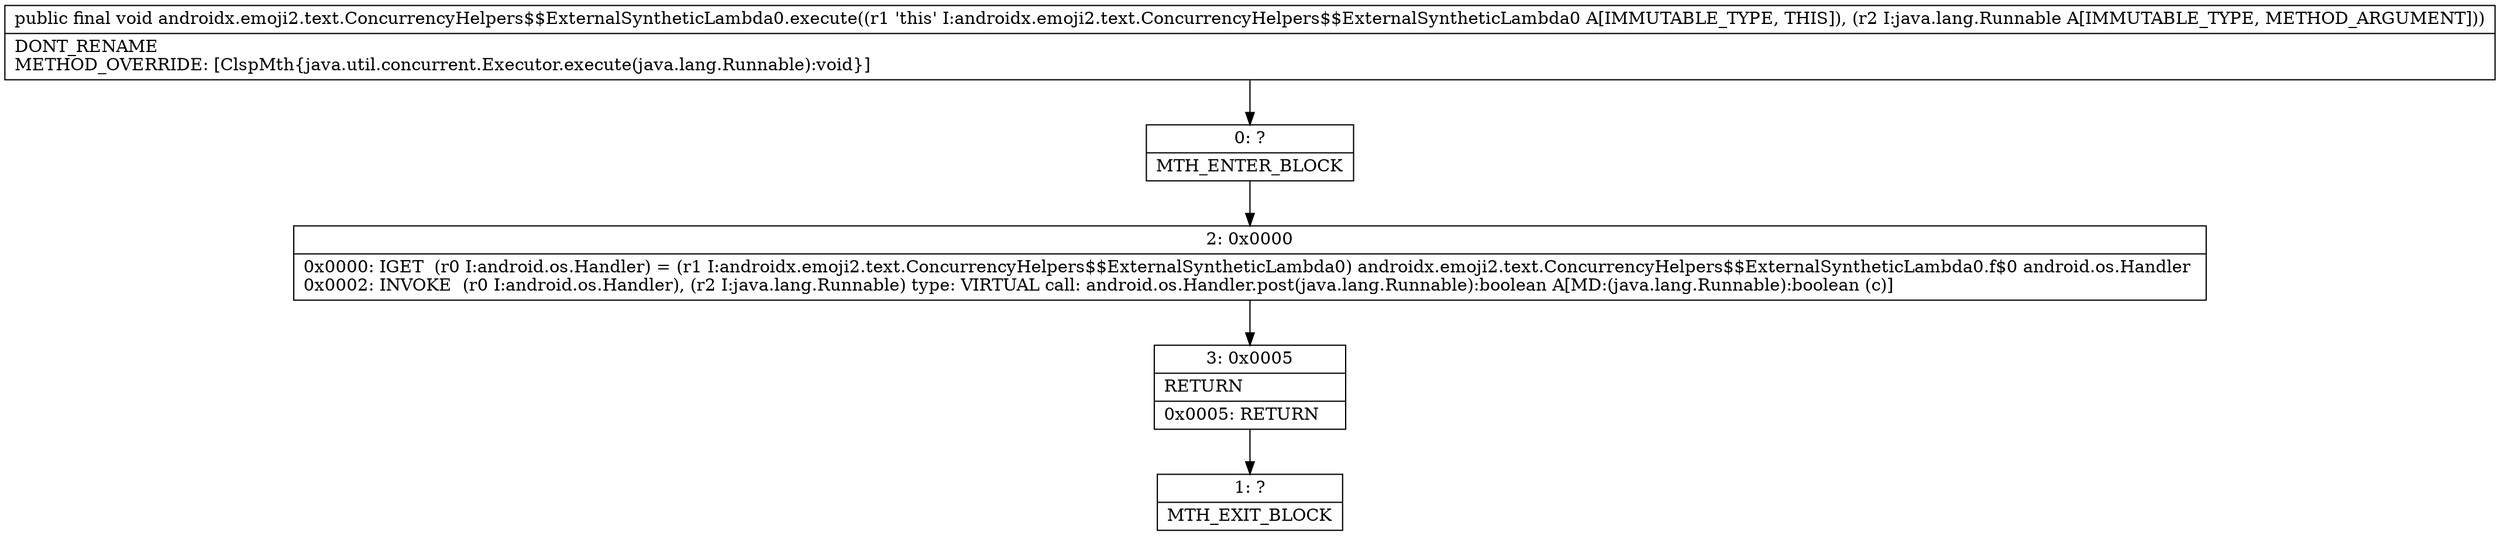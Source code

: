 digraph "CFG forandroidx.emoji2.text.ConcurrencyHelpers$$ExternalSyntheticLambda0.execute(Ljava\/lang\/Runnable;)V" {
Node_0 [shape=record,label="{0\:\ ?|MTH_ENTER_BLOCK\l}"];
Node_2 [shape=record,label="{2\:\ 0x0000|0x0000: IGET  (r0 I:android.os.Handler) = (r1 I:androidx.emoji2.text.ConcurrencyHelpers$$ExternalSyntheticLambda0) androidx.emoji2.text.ConcurrencyHelpers$$ExternalSyntheticLambda0.f$0 android.os.Handler \l0x0002: INVOKE  (r0 I:android.os.Handler), (r2 I:java.lang.Runnable) type: VIRTUAL call: android.os.Handler.post(java.lang.Runnable):boolean A[MD:(java.lang.Runnable):boolean (c)]\l}"];
Node_3 [shape=record,label="{3\:\ 0x0005|RETURN\l|0x0005: RETURN   \l}"];
Node_1 [shape=record,label="{1\:\ ?|MTH_EXIT_BLOCK\l}"];
MethodNode[shape=record,label="{public final void androidx.emoji2.text.ConcurrencyHelpers$$ExternalSyntheticLambda0.execute((r1 'this' I:androidx.emoji2.text.ConcurrencyHelpers$$ExternalSyntheticLambda0 A[IMMUTABLE_TYPE, THIS]), (r2 I:java.lang.Runnable A[IMMUTABLE_TYPE, METHOD_ARGUMENT]))  | DONT_RENAME\lMETHOD_OVERRIDE: [ClspMth\{java.util.concurrent.Executor.execute(java.lang.Runnable):void\}]\l}"];
MethodNode -> Node_0;Node_0 -> Node_2;
Node_2 -> Node_3;
Node_3 -> Node_1;
}

